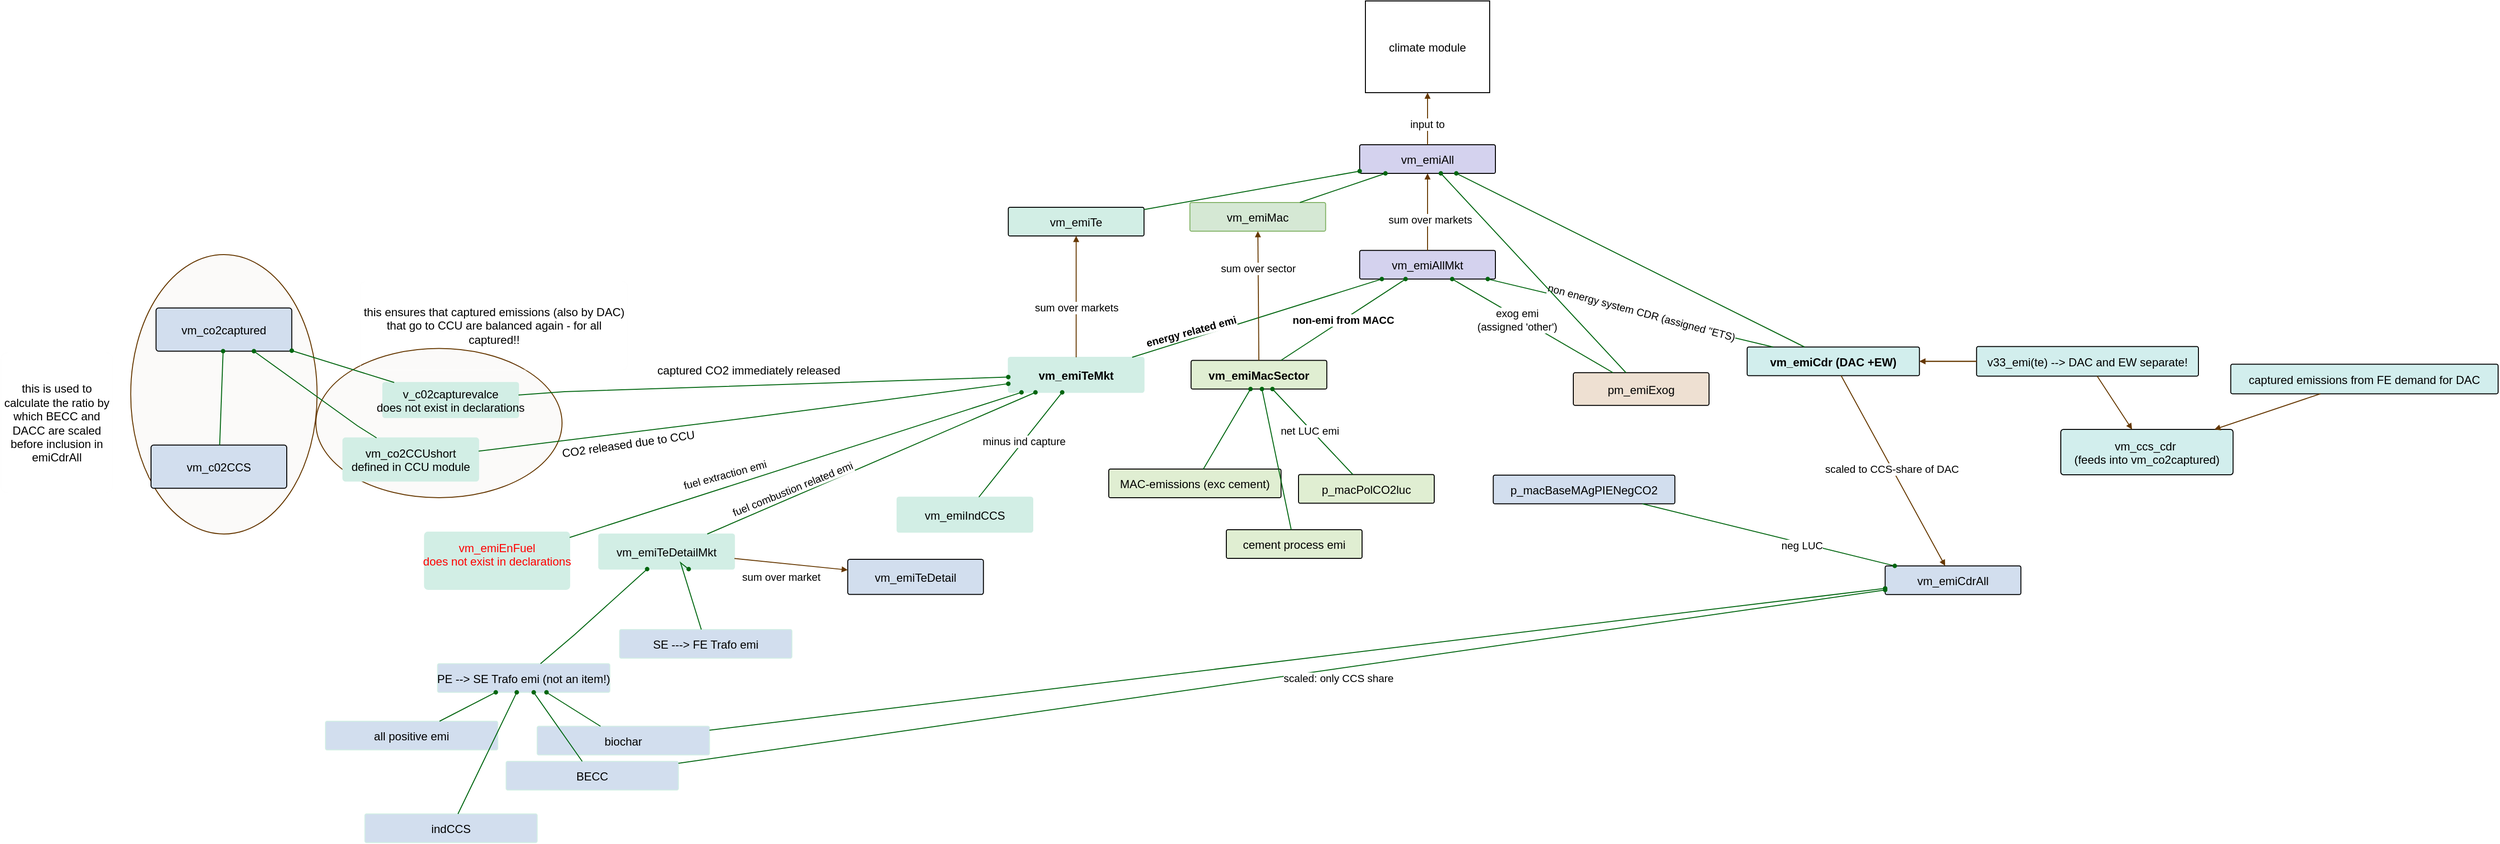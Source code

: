<mxfile version="26.0.5">
  <diagram name="Page 2" id="0">
    <mxGraphModel dx="3072" dy="1906" grid="1" gridSize="10" guides="1" tooltips="1" connect="1" arrows="1" fold="1" page="1" pageScale="1" pageWidth="827" pageHeight="1169" math="0" shadow="0">
      <root>
        <mxCell id="0" />
        <mxCell id="1" parent="0" />
        <mxCell id="31" style="graphMlID=n29;shape=ellipse;fillColor=#E2DCD426;strokeColor=#663800FF" parent="1" vertex="1">
          <mxGeometry x="-1255.5" y="97.75" width="257.5" height="156.25" as="geometry" />
        </mxCell>
        <mxCell id="33" value="" style="graphMlID=n31;shape=ellipse;fillColor=#E2DCD426;strokeColor=#663800FF" parent="1" vertex="1">
          <mxGeometry x="-1449.25" y="-0.5" width="195" height="292.5" as="geometry" />
        </mxCell>
        <mxCell id="2" value="vm_emiAll" style="graphMlID=n0;shape=mxgraph.flowchart.process;fillColor=#D4D2EEFF" parent="1" vertex="1">
          <mxGeometry x="-163.5" y="-115.5" width="142" height="30" as="geometry" />
        </mxCell>
        <mxCell id="3" value="vm_emiAllMkt" style="graphMlID=n1;shape=mxgraph.flowchart.process;fillColor=#D4D2EEFF" parent="1" vertex="1">
          <mxGeometry x="-163.5" y="-4.875" width="142" height="30" as="geometry" />
        </mxCell>
        <mxCell id="4" value="vm_emiTeMkt" style="graphMlID=n2;shape=mxgraph.flowchart.process;fillColor=#D2EEE5FF;strokeColor=#D2EEE5FF;fontStyle=1" parent="1" vertex="1">
          <mxGeometry x="-531.125" y="107" width="142" height="36.75" as="geometry" />
        </mxCell>
        <mxCell id="5" value="vm_emiMacSector" style="graphMlID=n3;shape=mxgraph.flowchart.process;fillColor=#E0EED2FF;fontStyle=1" parent="1" vertex="1">
          <mxGeometry x="-339.875" y="110.25" width="142" height="30" as="geometry" />
        </mxCell>
        <mxCell id="6" value="climate module" style="graphMlID=n4" parent="1" vertex="1">
          <mxGeometry x="-157.5" y="-266" width="130" height="96" as="geometry" />
        </mxCell>
        <mxCell id="7" value="pm_emiExog" style="graphMlID=n5;shape=mxgraph.flowchart.process;fillColor=#EEE0D2FF" parent="1" vertex="1">
          <mxGeometry x="60" y="123.125" width="142" height="34.25" as="geometry" />
        </mxCell>
        <mxCell id="8" value="vm_emiCdr (DAC +EW)" style="graphMlID=n6;shape=mxgraph.flowchart.process;fillColor=#D2EEEDFF;fontStyle=1" parent="1" vertex="1">
          <mxGeometry x="241.875" y="96.25" width="180.25" height="30" as="geometry" />
        </mxCell>
        <mxCell id="9" value="vm_emiTe" style="graphMlID=n7;shape=mxgraph.flowchart.process;fillColor=#D2EEE5FF" parent="1" vertex="1">
          <mxGeometry x="-531.125" y="-50" width="142" height="30" as="geometry" />
        </mxCell>
        <mxCell id="10" value="vm_emiMac" style="graphMlID=n8;shape=mxgraph.flowchart.process;fillColor=#d5e8d4;strokeColor=#82b366;" parent="1" vertex="1">
          <mxGeometry x="-341.125" y="-55" width="142" height="30" as="geometry" />
        </mxCell>
        <mxCell id="11" value="MAC-emissions (exc cement)" style="graphMlID=n9;shape=mxgraph.flowchart.process;fillColor=#E0EED2FF" parent="1" vertex="1">
          <mxGeometry x="-426" y="224" width="180.25" height="30" as="geometry" />
        </mxCell>
        <mxCell id="12" value="p_macPolCO2luc" style="graphMlID=n10;shape=mxgraph.flowchart.process;fillColor=#E0EED2FF" parent="1" vertex="1">
          <mxGeometry x="-227.5" y="229.75" width="142" height="30" as="geometry" />
        </mxCell>
        <mxCell id="13" value="cement process emi" style="graphMlID=n11;shape=mxgraph.flowchart.process;fillColor=#E0EED2FF" parent="1" vertex="1">
          <mxGeometry x="-303" y="287.5" width="142" height="30" as="geometry" />
        </mxCell>
        <mxCell id="14" value="PE --&gt; SE Trafo emi (not an item!)" style="graphMlID=n12;shape=mxgraph.flowchart.process;fillColor=#D2DEEEFF;strokeColor=#D2EEE5FF" parent="1" vertex="1">
          <mxGeometry x="-1128.25" y="427.75" width="180.25" height="30" as="geometry" />
        </mxCell>
        <mxCell id="15" value="SE ---&gt; FE Trafo emi" style="graphMlID=n13;shape=mxgraph.flowchart.process;fillColor=#D2DEEEFF;strokeColor=#D2EEE5FF" parent="1" vertex="1">
          <mxGeometry x="-937.75" y="392" width="180.25" height="30" as="geometry" />
        </mxCell>
        <mxCell id="16" value="vm_emiTeDetailMkt" style="graphMlID=n14;shape=mxgraph.flowchart.process;fillColor=#D2EEE5FF;strokeColor=#D2EEE5FF" parent="1" vertex="1">
          <mxGeometry x="-959.625" y="292" width="142" height="36.75" as="geometry" />
        </mxCell>
        <mxCell id="17" value="BECC" style="graphMlID=n15;shape=mxgraph.flowchart.process;fillColor=#D2DEEEFF;strokeColor=#D2EEE5FF" parent="1" vertex="1">
          <mxGeometry x="-1056.5" y="530" width="180.25" height="30" as="geometry" />
        </mxCell>
        <mxCell id="18" value="all positive emi" style="graphMlID=n16;shape=mxgraph.flowchart.process;fillColor=#D2DEEEFF;strokeColor=#D2EEE5FF" parent="1" vertex="1">
          <mxGeometry x="-1245.5" y="488" width="180.25" height="30" as="geometry" />
        </mxCell>
        <mxCell id="19" value="biochar" style="graphMlID=n17;shape=mxgraph.flowchart.process;fillColor=#D2DEEEFF;strokeColor=#D2EEE5FF" parent="1" vertex="1">
          <mxGeometry x="-1024" y="493.25" width="180.25" height="30" as="geometry" />
        </mxCell>
        <mxCell id="20" value="indCCS" style="graphMlID=n18;shape=mxgraph.flowchart.process;fillColor=#D2DEEEFF;strokeColor=#D2EEE5FF" parent="1" vertex="1">
          <mxGeometry x="-1204.25" y="585" width="180.25" height="30" as="geometry" />
        </mxCell>
        <mxCell id="21" value="vm_emiCdrAll" style="graphMlID=n19;shape=mxgraph.flowchart.process;fillColor=#D2DEEEFF" parent="1" vertex="1">
          <mxGeometry x="386.25" y="325.375" width="142" height="30" as="geometry" />
        </mxCell>
        <mxCell id="22" value="v33_emi(te) --&gt; DAC and EW separate!" style="graphMlID=n20;shape=mxgraph.flowchart.process;fillColor=#D2EEEDFF" parent="1" vertex="1">
          <mxGeometry x="481.875" y="95.75" width="232.125" height="31" as="geometry" />
        </mxCell>
        <mxCell id="23" value="p_macBaseMAgPIENegCO2" style="graphMlID=n21;shape=mxgraph.flowchart.process;fillColor=#D2DEEEFF" parent="1" vertex="1">
          <mxGeometry x="-23.75" y="230.375" width="190" height="30" as="geometry" />
        </mxCell>
        <mxCell id="24" value="vm_emiTeDetail" style="graphMlID=n22;shape=mxgraph.flowchart.process;fillColor=#D2DEEEFF" parent="1" vertex="1">
          <mxGeometry x="-699.125" y="318.5" width="142" height="36.75" as="geometry" />
        </mxCell>
        <mxCell id="25" value="vm_emiEnFuel&#xa;does not exist in declarations&#xa;" style="graphMlID=n23;shape=mxgraph.flowchart.process;fillColor=#D2EEE5FF;strokeColor=#D2EEE5FF;fontColor=#FF0000;" parent="1" vertex="1">
          <mxGeometry x="-1141.87" y="290" width="151.87" height="60" as="geometry" />
        </mxCell>
        <mxCell id="26" value="vm_emiIndCCS" style="graphMlID=n24;shape=mxgraph.flowchart.process;fillColor=#D2EEE5FF;strokeColor=#D2EEE5FF" parent="1" vertex="1">
          <mxGeometry x="-647.5" y="253.375" width="142" height="36.75" as="geometry" />
        </mxCell>
        <mxCell id="27" value="v_c02capturevalce&#xa;does not exist in declarations" style="graphMlID=n25;shape=mxgraph.flowchart.process;fillColor=#D2EEE5FF;strokeColor=#D2EEE5FF" parent="1" vertex="1">
          <mxGeometry x="-1185.5" y="133.375" width="142" height="36.75" as="geometry" />
        </mxCell>
        <mxCell id="28" value="vm_co2CCUshort&#xa;defined in CCU module" style="graphMlID=n26;shape=mxgraph.flowchart.process;fillColor=#D2EEE5FF;strokeColor=#D2EEE5FF" parent="1" vertex="1">
          <mxGeometry x="-1227.25" y="191.375" width="142" height="45.25" as="geometry" />
        </mxCell>
        <mxCell id="29" value="vm_c02CCS" style="graphMlID=n27;shape=mxgraph.flowchart.process;fillColor=#D2DEEEFF" parent="1" vertex="1">
          <mxGeometry x="-1428" y="198.875" width="142" height="45.25" as="geometry" />
        </mxCell>
        <mxCell id="30" value="vm_co2captured" style="graphMlID=n28;shape=mxgraph.flowchart.process;fillColor=#D2DEEEFF" parent="1" vertex="1">
          <mxGeometry x="-1422.75" y="55.375" width="142" height="45.25" as="geometry" />
        </mxCell>
        <mxCell id="32" value="this ensures that captured emissions (also by DAC) that go to CCU are balanced again - for all captured!! " style="graphMlID=n30;shape=mxgraph.flowchart.process;fillColor=#D2DEEE00;strokeColor=#FDFDFD6D;whiteSpace=wrap;" parent="1" vertex="1">
          <mxGeometry x="-1209.125" y="27.75" width="279.75" height="92.5" as="geometry" />
        </mxCell>
        <mxCell id="34" value="this is used to calculate the ratio by which BECC and DACC are scaled before inclusion in emiCdrAll" style="graphMlID=n32;shape=mxgraph.flowchart.process;fillColor=#D2DEEE00;strokeColor=#FDFDFD6D;fontStyle=0;whiteSpace=wrap;" parent="1" vertex="1">
          <mxGeometry x="-1585" y="102.25" width="117" height="146.5" as="geometry" />
        </mxCell>
        <mxCell id="35" value="vm_ccs_cdr &#xa;(feeds into vm_co2captured)" style="graphMlID=n33;shape=mxgraph.flowchart.process;fillColor=#D2EEEDFF" parent="1" vertex="1">
          <mxGeometry x="570" y="182.5" width="180.25" height="47.5" as="geometry" />
        </mxCell>
        <mxCell id="36" value="captured emissions from FE demand for DAC" style="graphMlID=n34;shape=mxgraph.flowchart.process;fillColor=#D2EEEDFF" parent="1" vertex="1">
          <mxGeometry x="747.812" y="114.25" width="279.75" height="31" as="geometry" />
        </mxCell>
        <mxCell id="37" value="" style="graphMlID=e0;endArrow=block;rounded=0;strokeColor=#663800FF;endFill=1;endSize=3.75" parent="1" source="2" target="6" edge="1">
          <mxGeometry relative="1" as="geometry" />
        </mxCell>
        <mxCell id="_fNlC0QupFxDKhn81Lbz-86" value="input to" style="edgeLabel;html=1;align=center;verticalAlign=middle;resizable=0;points=[];" parent="37" vertex="1" connectable="0">
          <mxGeometry x="-0.211" y="1" relative="1" as="geometry">
            <mxPoint as="offset" />
          </mxGeometry>
        </mxCell>
        <mxCell id="38" value="" style="graphMlID=e1;endArrow=block;rounded=0;strokeColor=#663800FF;endFill=1;endSize=3.75;exitX=0.5;exitY=0.026" parent="1" source="4" target="9" edge="1">
          <mxGeometry relative="1" as="geometry" />
        </mxCell>
        <mxCell id="_fNlC0QupFxDKhn81Lbz-80" value="sum over markets" style="edgeLabel;html=1;align=center;verticalAlign=middle;resizable=0;points=[];" parent="38" vertex="1" connectable="0">
          <mxGeometry x="-0.181" relative="1" as="geometry">
            <mxPoint as="offset" />
          </mxGeometry>
        </mxCell>
        <mxCell id="39" value="" style="graphMlID=e2;endArrow=oval;rounded=0;strokeColor=#006610FF;endFill=1;endSize=3.75;startArrow=none;startFill=1;startSize=6" parent="1" source="4" target="3" edge="1">
          <mxGeometry relative="1" as="geometry" />
        </mxCell>
        <mxCell id="_fNlC0QupFxDKhn81Lbz-81" value="&lt;b&gt;energy related emi&lt;/b&gt;" style="edgeLabel;html=1;align=center;verticalAlign=middle;resizable=0;points=[];rotation=-15;" parent="39" vertex="1" connectable="0">
          <mxGeometry x="0.361" relative="1" as="geometry">
            <mxPoint x="-117" y="29" as="offset" />
          </mxGeometry>
        </mxCell>
        <mxCell id="40" value="" style="graphMlID=e3;endArrow=oval;rounded=0;strokeColor=#006610FF;endFill=1;endSize=3.75;startArrow=none;startFill=1;startSize=6" parent="1" source="5" target="3" edge="1">
          <mxGeometry relative="1" as="geometry" />
        </mxCell>
        <mxCell id="_fNlC0QupFxDKhn81Lbz-83" value="&lt;b&gt;non-emi from MACC&lt;/b&gt;" style="edgeLabel;html=1;align=center;verticalAlign=middle;resizable=0;points=[];" parent="40" vertex="1" connectable="0">
          <mxGeometry x="-0.009" relative="1" as="geometry">
            <mxPoint as="offset" />
          </mxGeometry>
        </mxCell>
        <mxCell id="41" value="" style="graphMlID=e4;endArrow=block;rounded=0;strokeColor=#663800FF;endFill=1;endSize=3.75" parent="1" source="3" target="2" edge="1">
          <mxGeometry relative="1" as="geometry" />
        </mxCell>
        <mxCell id="_fNlC0QupFxDKhn81Lbz-87" value="sum over markets" style="edgeLabel;html=1;align=center;verticalAlign=middle;resizable=0;points=[];" parent="41" vertex="1" connectable="0">
          <mxGeometry x="-0.203" y="-1" relative="1" as="geometry">
            <mxPoint x="1" as="offset" />
          </mxGeometry>
        </mxCell>
        <mxCell id="42" value="" style="graphMlID=e5;endArrow=oval;rounded=0;strokeColor=#006610FF;endFill=1;endSize=3.75;startArrow=none;startFill=1;startSize=6" parent="1" source="7" target="3" edge="1">
          <mxGeometry relative="1" as="geometry" />
        </mxCell>
        <mxCell id="_fNlC0QupFxDKhn81Lbz-88" value="&lt;div&gt;exog emi&lt;/div&gt;&lt;div&gt;(assigned &#39;other&#39;)&lt;br&gt;&lt;/div&gt;" style="edgeLabel;html=1;align=center;verticalAlign=middle;resizable=0;points=[];" parent="42" vertex="1" connectable="0">
          <mxGeometry x="0.178" y="3" relative="1" as="geometry">
            <mxPoint as="offset" />
          </mxGeometry>
        </mxCell>
        <mxCell id="43" value="" style="graphMlID=e6;endArrow=oval;rounded=0;strokeColor=#006610FF;endFill=1;endSize=3.75;startArrow=none;startFill=1;startSize=6" parent="1" source="8" target="3" edge="1">
          <mxGeometry relative="1" as="geometry" />
        </mxCell>
        <mxCell id="_fNlC0QupFxDKhn81Lbz-89" value="non energy system CDR (assigned &quot;ETS)" style="edgeLabel;html=1;align=center;verticalAlign=middle;resizable=0;points=[];rotation=15;" parent="43" vertex="1" connectable="0">
          <mxGeometry x="0.168" relative="1" as="geometry">
            <mxPoint x="36" y="5" as="offset" />
          </mxGeometry>
        </mxCell>
        <mxCell id="44" value="" style="graphMlID=e7;endArrow=block;rounded=0;strokeColor=#663800FF;endFill=1;endSize=3.75" parent="1" source="5" target="10" edge="1">
          <mxGeometry relative="1" as="geometry" />
        </mxCell>
        <mxCell id="_fNlC0QupFxDKhn81Lbz-82" value="sum over sector" style="edgeLabel;html=1;align=center;verticalAlign=middle;resizable=0;points=[];" parent="44" vertex="1" connectable="0">
          <mxGeometry x="0.432" y="1" relative="1" as="geometry">
            <mxPoint as="offset" />
          </mxGeometry>
        </mxCell>
        <mxCell id="45" value="" style="graphMlID=e8;endArrow=oval;rounded=0;strokeColor=#006610FF;endFill=1;endSize=3.75;startArrow=none;startFill=1;startSize=6" parent="1" source="9" target="2" edge="1">
          <mxGeometry relative="1" as="geometry" />
        </mxCell>
        <mxCell id="46" value="" style="graphMlID=e9;endArrow=oval;rounded=0;strokeColor=#006610FF;endFill=1;endSize=3.75;startArrow=none;startFill=1;startSize=6" parent="1" source="10" target="2" edge="1">
          <mxGeometry relative="1" as="geometry" />
        </mxCell>
        <mxCell id="47" value="" style="graphMlID=e10;endArrow=oval;rounded=0;strokeColor=#006610FF;endFill=1;endSize=3.75;startArrow=none;startFill=1;startSize=6" parent="1" source="7" target="2" edge="1">
          <mxGeometry relative="1" as="geometry" />
        </mxCell>
        <mxCell id="48" value="" style="graphMlID=e11;endArrow=oval;rounded=0;strokeColor=#006610FF;endFill=1;endSize=3.75;startArrow=none;startFill=1;startSize=6" parent="1" source="8" target="2" edge="1">
          <mxGeometry relative="1" as="geometry" />
        </mxCell>
        <mxCell id="49" value="" style="graphMlID=e12;endArrow=oval;rounded=0;strokeColor=#006610FF;endFill=1;endSize=3.75;startArrow=none;startFill=1;startSize=6" parent="1" source="11" target="5" edge="1">
          <mxGeometry relative="1" as="geometry" />
        </mxCell>
        <mxCell id="50" value="" style="graphMlID=e13;endArrow=oval;rounded=0;strokeColor=#006610FF;endFill=1;endSize=3.75;startArrow=none;startFill=1;startSize=6" parent="1" source="13" target="5" edge="1">
          <mxGeometry relative="1" as="geometry" />
        </mxCell>
        <mxCell id="51" value="" style="graphMlID=e14;endArrow=oval;rounded=0;strokeColor=#006610FF;endFill=1;endSize=3.75;startArrow=none;startFill=1;startSize=6" parent="1" source="12" target="5" edge="1">
          <mxGeometry relative="1" as="geometry" />
        </mxCell>
        <mxCell id="_fNlC0QupFxDKhn81Lbz-84" value="net LUC emi" style="edgeLabel;html=1;align=center;verticalAlign=middle;resizable=0;points=[];" parent="51" vertex="1" connectable="0">
          <mxGeometry x="0.058" y="2" relative="1" as="geometry">
            <mxPoint as="offset" />
          </mxGeometry>
        </mxCell>
        <mxCell id="52" value="" style="graphMlID=e15;endArrow=oval;rounded=0;strokeColor=#006610FF;endFill=1;endSize=3.75;startArrow=none;startFill=1;startSize=6" parent="1" source="14" target="16" edge="1">
          <mxGeometry relative="1" as="geometry">
            <Array as="points">
              <mxPoint x="-984.75" y="397.25" />
            </Array>
          </mxGeometry>
        </mxCell>
        <mxCell id="53" value="" style="graphMlID=e16;endArrow=oval;rounded=0;strokeColor=#006610FF;endFill=1;endSize=3.75;startArrow=none;startFill=1;startSize=6" parent="1" source="15" target="16" edge="1">
          <mxGeometry relative="1" as="geometry">
            <Array as="points">
              <mxPoint x="-874" y="322" />
            </Array>
          </mxGeometry>
        </mxCell>
        <mxCell id="54" value="" style="graphMlID=e17;endArrow=oval;rounded=0;strokeColor=#006610FF;endFill=1;endSize=3.75;startArrow=none;startFill=1;startSize=6" parent="1" source="16" target="4" edge="1">
          <mxGeometry relative="1" as="geometry" />
        </mxCell>
        <mxCell id="_fNlC0QupFxDKhn81Lbz-77" value="fuel combustion related emi" style="edgeLabel;html=1;align=center;verticalAlign=middle;resizable=0;points=[];rotation=-22;" parent="54" vertex="1" connectable="0">
          <mxGeometry x="-0.436" y="-2" relative="1" as="geometry">
            <mxPoint x="-9" y="-7" as="offset" />
          </mxGeometry>
        </mxCell>
        <mxCell id="55" value="" style="graphMlID=e18;endArrow=oval;rounded=0;strokeColor=#006610FF;endFill=1;endSize=3.75;startArrow=none;startFill=1;startSize=6" parent="1" source="19" target="21" edge="1">
          <mxGeometry relative="1" as="geometry" />
        </mxCell>
        <mxCell id="56" value="" style="graphMlID=e19;endArrow=block;rounded=0;strokeColor=#663800FF;endFill=1;endSize=3.75" parent="1" source="22" target="8" edge="1">
          <mxGeometry relative="1" as="geometry" />
        </mxCell>
        <mxCell id="57" value="" style="graphMlID=e20;endArrow=oval;rounded=0;strokeColor=#006610FF;endFill=1;endSize=3.75;startArrow=none;startFill=1;startSize=6" parent="1" source="17" target="21" edge="1">
          <mxGeometry relative="1" as="geometry" />
        </mxCell>
        <mxCell id="_fNlC0QupFxDKhn81Lbz-85" value="scaled: only CCS share" style="edgeLabel;html=1;align=center;verticalAlign=middle;resizable=0;points=[];" parent="57" vertex="1" connectable="0">
          <mxGeometry x="0.094" relative="1" as="geometry">
            <mxPoint y="10" as="offset" />
          </mxGeometry>
        </mxCell>
        <mxCell id="58" value="" style="graphMlID=e21;endArrow=oval;rounded=0;strokeColor=#006610FF;endFill=1;endSize=3.75;startArrow=none;startFill=1;startSize=6" parent="1" source="23" target="21" edge="1">
          <mxGeometry relative="1" as="geometry" />
        </mxCell>
        <mxCell id="_fNlC0QupFxDKhn81Lbz-90" value="neg LUC" style="edgeLabel;html=1;align=center;verticalAlign=middle;resizable=0;points=[];" parent="58" vertex="1" connectable="0">
          <mxGeometry x="0.27" y="-2" relative="1" as="geometry">
            <mxPoint as="offset" />
          </mxGeometry>
        </mxCell>
        <mxCell id="59" value="" style="graphMlID=e22;endArrow=block;rounded=0;strokeColor=#663800FF;endFill=1;endSize=3.75" parent="1" source="16" target="24" edge="1">
          <mxGeometry relative="1" as="geometry" />
        </mxCell>
        <mxCell id="_fNlC0QupFxDKhn81Lbz-78" value="sum over market" style="edgeLabel;html=1;align=center;verticalAlign=middle;resizable=0;points=[];" parent="59" vertex="1" connectable="0">
          <mxGeometry x="-0.255" y="1" relative="1" as="geometry">
            <mxPoint x="4" y="16" as="offset" />
          </mxGeometry>
        </mxCell>
        <mxCell id="60" value="" style="graphMlID=e23;endArrow=oval;rounded=0;strokeColor=#006610FF;endFill=1;endSize=3.75;startArrow=none;startFill=1;startSize=6" parent="1" source="25" target="4" edge="1">
          <mxGeometry relative="1" as="geometry" />
        </mxCell>
        <mxCell id="_fNlC0QupFxDKhn81Lbz-76" value="fuel extraction emi" style="edgeLabel;html=1;align=center;verticalAlign=middle;resizable=0;points=[];rotation=-15;" parent="60" vertex="1" connectable="0">
          <mxGeometry x="-0.131" relative="1" as="geometry">
            <mxPoint x="-43" as="offset" />
          </mxGeometry>
        </mxCell>
        <mxCell id="61" value="" style="graphMlID=e24;endArrow=oval;rounded=0;strokeColor=#006610FF;endFill=1;endSize=3.75;startArrow=none;startFill=1;startSize=6" parent="1" source="26" target="4" edge="1">
          <mxGeometry relative="1" as="geometry" />
        </mxCell>
        <mxCell id="_fNlC0QupFxDKhn81Lbz-79" value="minus ind capture" style="edgeLabel;html=1;align=center;verticalAlign=middle;resizable=0;points=[];" parent="61" vertex="1" connectable="0">
          <mxGeometry x="0.062" relative="1" as="geometry">
            <mxPoint as="offset" />
          </mxGeometry>
        </mxCell>
        <mxCell id="62" value="" style="graphMlID=e25;endArrow=oval;rounded=0;strokeColor=#006610FF;endFill=1;endSize=3.75;startArrow=none;startFill=1;startSize=6" parent="1" source="27" target="4" edge="1">
          <mxGeometry relative="1" as="geometry">
            <Array as="points">
              <mxPoint x="-995.5" y="143" />
            </Array>
          </mxGeometry>
        </mxCell>
        <mxCell id="_fNlC0QupFxDKhn81Lbz-74" value="captured CO2 immediately released" style="edgeLabel;html=1;align=center;verticalAlign=middle;resizable=0;points=[];fontSize=12;rotation=0;" parent="62" vertex="1" connectable="0">
          <mxGeometry x="-0.061" y="-1" relative="1" as="geometry">
            <mxPoint y="-17" as="offset" />
          </mxGeometry>
        </mxCell>
        <mxCell id="63" value="" style="graphMlID=e26;endArrow=oval;rounded=0;strokeColor=#006610FF;endFill=1;endSize=3.75;startArrow=none;startFill=1;startSize=6" parent="1" source="28" target="4" edge="1">
          <mxGeometry relative="1" as="geometry">
            <Array as="points">
              <mxPoint x="-800" y="170" />
            </Array>
          </mxGeometry>
        </mxCell>
        <mxCell id="_fNlC0QupFxDKhn81Lbz-75" value="&lt;font style=&quot;font-size: 12px;&quot;&gt;CO2 released due to CCU&lt;br&gt;&lt;/font&gt;" style="edgeLabel;html=1;align=center;verticalAlign=middle;resizable=0;points=[];rotation=-8.1;" parent="63" vertex="1" connectable="0">
          <mxGeometry x="-0.205" relative="1" as="geometry">
            <mxPoint x="-64" y="20" as="offset" />
          </mxGeometry>
        </mxCell>
        <mxCell id="64" value="" style="graphMlID=e27;endArrow=oval;rounded=0;strokeColor=#006610FF;endFill=1;endSize=3.75;startArrow=none;startFill=1;startSize=6" parent="1" source="29" target="30" edge="1">
          <mxGeometry relative="1" as="geometry" />
        </mxCell>
        <mxCell id="65" value="" style="graphMlID=e28;endArrow=oval;rounded=0;strokeColor=#006610FF;endFill=1;endSize=3.75;startArrow=none;startFill=1;startSize=6" parent="1" source="27" target="30" edge="1">
          <mxGeometry relative="1" as="geometry" />
        </mxCell>
        <mxCell id="66" value="" style="graphMlID=e29;endArrow=oval;rounded=0;strokeColor=#006610FF;endFill=1;endSize=3.75;startArrow=none;startFill=1;startSize=6" parent="1" source="28" target="30" edge="1">
          <mxGeometry relative="1" as="geometry">
            <Array as="points">
              <mxPoint x="-1212" y="178.75" />
            </Array>
          </mxGeometry>
        </mxCell>
        <mxCell id="67" value="" style="graphMlID=e30;endArrow=oval;rounded=0;strokeColor=#006610FF;endFill=1;endSize=3.75;startArrow=none;startFill=1;startSize=6" parent="1" source="18" target="14" edge="1">
          <mxGeometry relative="1" as="geometry" />
        </mxCell>
        <mxCell id="68" value="" style="graphMlID=e31;endArrow=oval;rounded=0;strokeColor=#006610FF;endFill=1;endSize=3.75;startArrow=none;startFill=1;startSize=6" parent="1" source="20" target="14" edge="1">
          <mxGeometry relative="1" as="geometry" />
        </mxCell>
        <mxCell id="69" value="" style="graphMlID=e32;endArrow=oval;rounded=0;strokeColor=#006610FF;endFill=1;endSize=3.75;startArrow=none;startFill=1;startSize=6" parent="1" source="17" target="14" edge="1">
          <mxGeometry relative="1" as="geometry" />
        </mxCell>
        <mxCell id="70" value="" style="graphMlID=e33;endArrow=oval;rounded=0;strokeColor=#006610FF;endFill=1;endSize=3.75;startArrow=none;startFill=1;startSize=6" parent="1" source="19" target="14" edge="1">
          <mxGeometry relative="1" as="geometry" />
        </mxCell>
        <mxCell id="71" value="" style="graphMlID=e34;endArrow=block;rounded=0;strokeColor=#663800FF;endFill=1;endSize=3.75" parent="1" source="22" target="8" edge="1">
          <mxGeometry relative="1" as="geometry" />
        </mxCell>
        <mxCell id="72" value="" style="graphMlID=e35;endArrow=block;rounded=0;strokeColor=#663800FF;endFill=1;endSize=3.75" parent="1" source="8" target="21" edge="1">
          <mxGeometry relative="1" as="geometry" />
        </mxCell>
        <mxCell id="_fNlC0QupFxDKhn81Lbz-91" value="scaled to CCS-share of DAC" style="edgeLabel;html=1;align=center;verticalAlign=middle;resizable=0;points=[];" parent="72" vertex="1" connectable="0">
          <mxGeometry x="-0.022" relative="1" as="geometry">
            <mxPoint x="-1" as="offset" />
          </mxGeometry>
        </mxCell>
        <mxCell id="73" value="" style="graphMlID=e36;endArrow=block;rounded=0;strokeColor=#663800FF;endFill=1;endSize=3.75" parent="1" source="22" target="35" edge="1">
          <mxGeometry relative="1" as="geometry" />
        </mxCell>
        <mxCell id="74" value="" style="graphMlID=e37;endArrow=block;rounded=0;strokeColor=#663800FF;endFill=1;endSize=3.75" parent="1" source="36" target="35" edge="1">
          <mxGeometry relative="1" as="geometry" />
        </mxCell>
      </root>
    </mxGraphModel>
  </diagram>
</mxfile>
